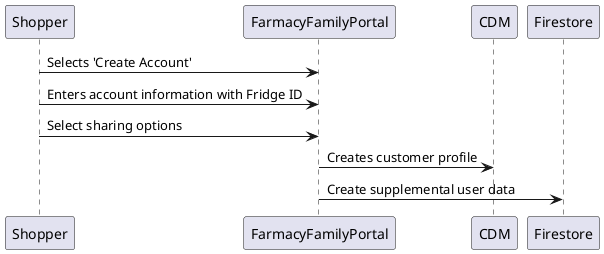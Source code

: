 @startuml
Shopper -> FarmacyFamilyPortal: Selects 'Create Account'
Shopper -> FarmacyFamilyPortal: Enters account information with Fridge ID
Shopper -> FarmacyFamilyPortal: Select sharing options
FarmacyFamilyPortal -> CDM: Creates customer profile
FarmacyFamilyPortal -> Firestore: Create supplemental user data
@enduml